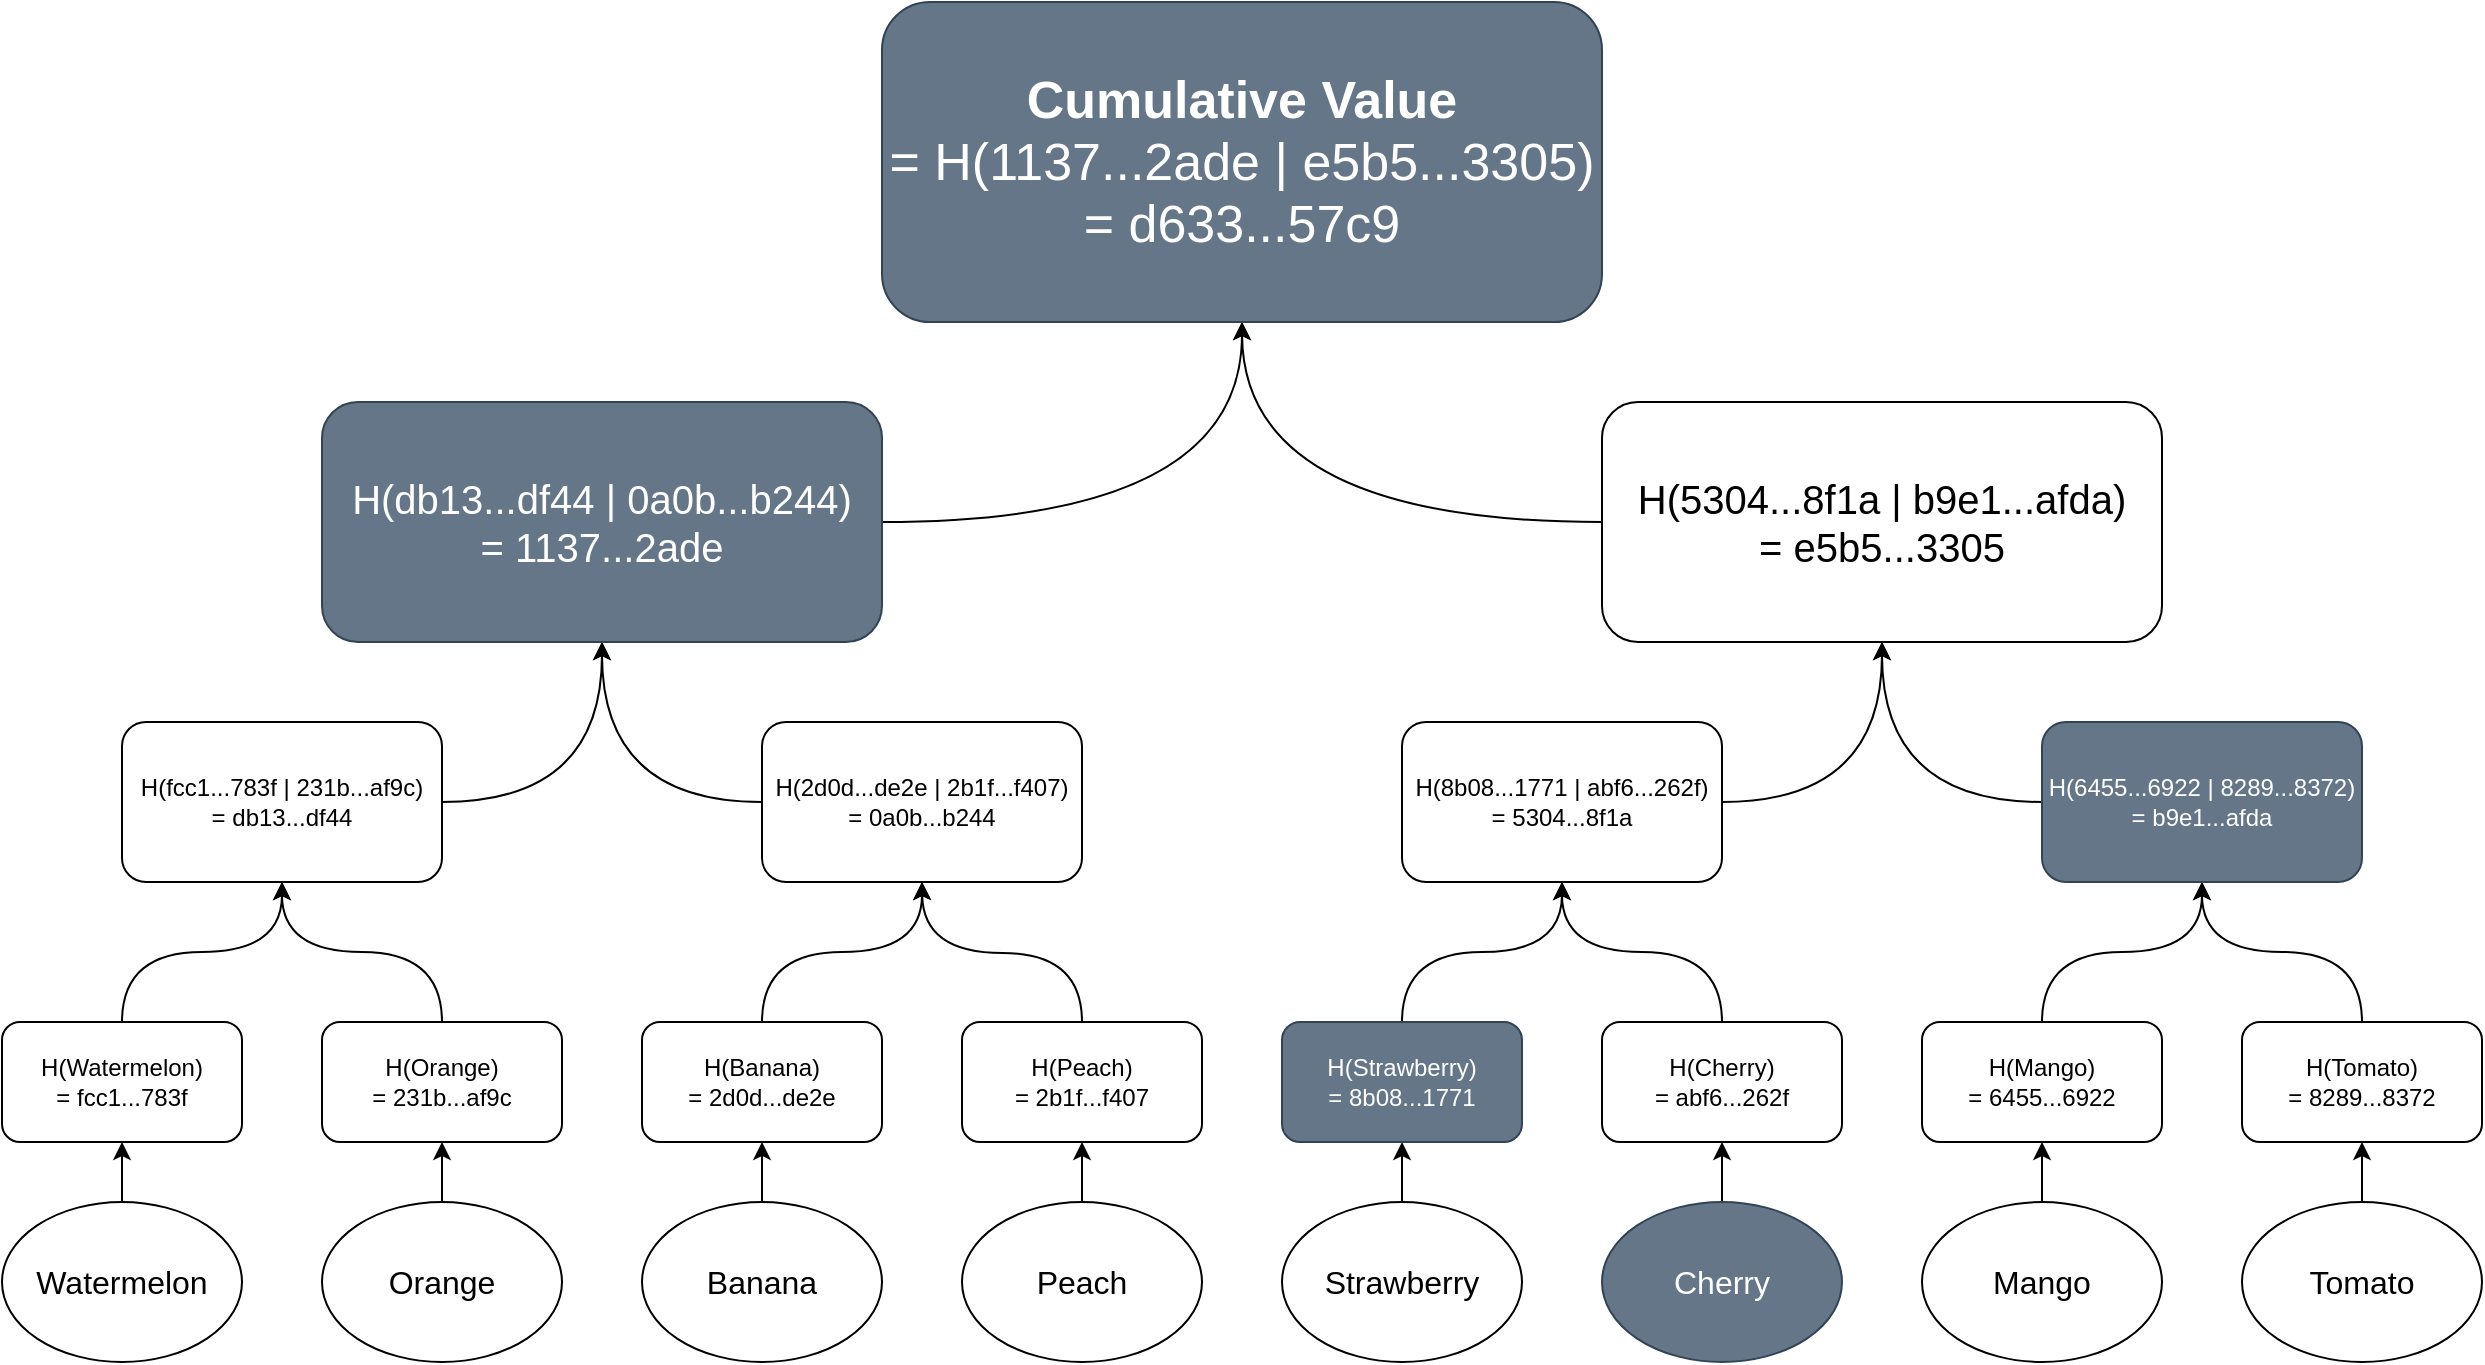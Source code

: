<mxfile version="22.1.18" type="device">
  <diagram name="Page-1" id="sUwmJzZ3jzr_y5XcY1Vn">
    <mxGraphModel dx="1749" dy="993" grid="1" gridSize="10" guides="1" tooltips="1" connect="1" arrows="1" fold="1" page="1" pageScale="1" pageWidth="1169" pageHeight="827" math="0" shadow="0">
      <root>
        <mxCell id="0" />
        <mxCell id="1" parent="0" />
        <mxCell id="LXMfGLyl2by3y6r1nZ-g-20" style="edgeStyle=orthogonalEdgeStyle;rounded=0;orthogonalLoop=1;jettySize=auto;html=1;exitX=0.5;exitY=0;exitDx=0;exitDy=0;entryX=0.5;entryY=1;entryDx=0;entryDy=0;" edge="1" parent="1" source="LXMfGLyl2by3y6r1nZ-g-2" target="LXMfGLyl2by3y6r1nZ-g-16">
          <mxGeometry relative="1" as="geometry" />
        </mxCell>
        <mxCell id="LXMfGLyl2by3y6r1nZ-g-2" value="Watermelon" style="ellipse;whiteSpace=wrap;html=1;fontSize=16;" vertex="1" parent="1">
          <mxGeometry x="40" y="640" width="120" height="80" as="geometry" />
        </mxCell>
        <mxCell id="LXMfGLyl2by3y6r1nZ-g-21" style="edgeStyle=orthogonalEdgeStyle;rounded=0;orthogonalLoop=1;jettySize=auto;html=1;exitX=0.5;exitY=0;exitDx=0;exitDy=0;entryX=0.5;entryY=1;entryDx=0;entryDy=0;" edge="1" parent="1" source="LXMfGLyl2by3y6r1nZ-g-3" target="LXMfGLyl2by3y6r1nZ-g-12">
          <mxGeometry relative="1" as="geometry" />
        </mxCell>
        <mxCell id="LXMfGLyl2by3y6r1nZ-g-3" value="Orange" style="ellipse;whiteSpace=wrap;html=1;fontSize=16;" vertex="1" parent="1">
          <mxGeometry x="200" y="640" width="120" height="80" as="geometry" />
        </mxCell>
        <mxCell id="LXMfGLyl2by3y6r1nZ-g-22" style="edgeStyle=orthogonalEdgeStyle;rounded=0;orthogonalLoop=1;jettySize=auto;html=1;exitX=0.5;exitY=0;exitDx=0;exitDy=0;entryX=0.5;entryY=1;entryDx=0;entryDy=0;" edge="1" parent="1" source="LXMfGLyl2by3y6r1nZ-g-4" target="LXMfGLyl2by3y6r1nZ-g-13">
          <mxGeometry relative="1" as="geometry" />
        </mxCell>
        <mxCell id="LXMfGLyl2by3y6r1nZ-g-4" value="Banana" style="ellipse;whiteSpace=wrap;html=1;fontSize=16;" vertex="1" parent="1">
          <mxGeometry x="360" y="640" width="120" height="80" as="geometry" />
        </mxCell>
        <mxCell id="LXMfGLyl2by3y6r1nZ-g-23" style="edgeStyle=orthogonalEdgeStyle;rounded=0;orthogonalLoop=1;jettySize=auto;html=1;exitX=0.5;exitY=0;exitDx=0;exitDy=0;entryX=0.5;entryY=1;entryDx=0;entryDy=0;" edge="1" parent="1" source="LXMfGLyl2by3y6r1nZ-g-5" target="LXMfGLyl2by3y6r1nZ-g-14">
          <mxGeometry relative="1" as="geometry" />
        </mxCell>
        <mxCell id="LXMfGLyl2by3y6r1nZ-g-5" value="Peach" style="ellipse;whiteSpace=wrap;html=1;fontSize=16;" vertex="1" parent="1">
          <mxGeometry x="520" y="640" width="120" height="80" as="geometry" />
        </mxCell>
        <mxCell id="LXMfGLyl2by3y6r1nZ-g-24" style="edgeStyle=orthogonalEdgeStyle;rounded=0;orthogonalLoop=1;jettySize=auto;html=1;exitX=0.5;exitY=0;exitDx=0;exitDy=0;entryX=0.5;entryY=1;entryDx=0;entryDy=0;" edge="1" parent="1" source="LXMfGLyl2by3y6r1nZ-g-6" target="LXMfGLyl2by3y6r1nZ-g-15">
          <mxGeometry relative="1" as="geometry" />
        </mxCell>
        <mxCell id="LXMfGLyl2by3y6r1nZ-g-6" value="Strawberry" style="ellipse;whiteSpace=wrap;html=1;fontSize=16;" vertex="1" parent="1">
          <mxGeometry x="680" y="640" width="120" height="80" as="geometry" />
        </mxCell>
        <mxCell id="LXMfGLyl2by3y6r1nZ-g-25" style="edgeStyle=orthogonalEdgeStyle;rounded=0;orthogonalLoop=1;jettySize=auto;html=1;exitX=0.5;exitY=0;exitDx=0;exitDy=0;entryX=0.5;entryY=1;entryDx=0;entryDy=0;" edge="1" parent="1" source="LXMfGLyl2by3y6r1nZ-g-7" target="LXMfGLyl2by3y6r1nZ-g-17">
          <mxGeometry relative="1" as="geometry" />
        </mxCell>
        <mxCell id="LXMfGLyl2by3y6r1nZ-g-7" value="Cherry" style="ellipse;whiteSpace=wrap;html=1;fontSize=16;fillColor=#647687;fontColor=#ffffff;strokeColor=#314354;" vertex="1" parent="1">
          <mxGeometry x="840" y="640" width="120" height="80" as="geometry" />
        </mxCell>
        <mxCell id="LXMfGLyl2by3y6r1nZ-g-26" style="edgeStyle=orthogonalEdgeStyle;rounded=0;orthogonalLoop=1;jettySize=auto;html=1;exitX=0.5;exitY=0;exitDx=0;exitDy=0;entryX=0.5;entryY=1;entryDx=0;entryDy=0;" edge="1" parent="1" source="LXMfGLyl2by3y6r1nZ-g-8" target="LXMfGLyl2by3y6r1nZ-g-18">
          <mxGeometry relative="1" as="geometry" />
        </mxCell>
        <mxCell id="LXMfGLyl2by3y6r1nZ-g-8" value="Mango" style="ellipse;whiteSpace=wrap;html=1;fontSize=16;" vertex="1" parent="1">
          <mxGeometry x="1000" y="640" width="120" height="80" as="geometry" />
        </mxCell>
        <mxCell id="LXMfGLyl2by3y6r1nZ-g-27" style="edgeStyle=orthogonalEdgeStyle;rounded=0;orthogonalLoop=1;jettySize=auto;html=1;exitX=0.5;exitY=0;exitDx=0;exitDy=0;entryX=0.5;entryY=1;entryDx=0;entryDy=0;" edge="1" parent="1" source="LXMfGLyl2by3y6r1nZ-g-9" target="LXMfGLyl2by3y6r1nZ-g-19">
          <mxGeometry relative="1" as="geometry" />
        </mxCell>
        <mxCell id="LXMfGLyl2by3y6r1nZ-g-9" value="Tomato" style="ellipse;whiteSpace=wrap;html=1;fontSize=16;" vertex="1" parent="1">
          <mxGeometry x="1160" y="640" width="120" height="80" as="geometry" />
        </mxCell>
        <mxCell id="LXMfGLyl2by3y6r1nZ-g-44" style="edgeStyle=orthogonalEdgeStyle;rounded=0;orthogonalLoop=1;jettySize=auto;html=1;exitX=0.5;exitY=0;exitDx=0;exitDy=0;entryX=0.5;entryY=1;entryDx=0;entryDy=0;curved=1;" edge="1" parent="1" source="LXMfGLyl2by3y6r1nZ-g-12" target="LXMfGLyl2by3y6r1nZ-g-28">
          <mxGeometry relative="1" as="geometry" />
        </mxCell>
        <mxCell id="LXMfGLyl2by3y6r1nZ-g-12" value="H(Orange) =&amp;nbsp;231b...af9c" style="rounded=1;whiteSpace=wrap;html=1;" vertex="1" parent="1">
          <mxGeometry x="200" y="550" width="120" height="60" as="geometry" />
        </mxCell>
        <mxCell id="LXMfGLyl2by3y6r1nZ-g-45" style="edgeStyle=orthogonalEdgeStyle;rounded=0;orthogonalLoop=1;jettySize=auto;html=1;exitX=0.5;exitY=0;exitDx=0;exitDy=0;entryX=0.5;entryY=1;entryDx=0;entryDy=0;curved=1;" edge="1" parent="1" source="LXMfGLyl2by3y6r1nZ-g-13" target="LXMfGLyl2by3y6r1nZ-g-29">
          <mxGeometry relative="1" as="geometry" />
        </mxCell>
        <mxCell id="LXMfGLyl2by3y6r1nZ-g-13" value="H(Banana) =&amp;nbsp;2d0d...de2e" style="rounded=1;whiteSpace=wrap;html=1;" vertex="1" parent="1">
          <mxGeometry x="360" y="550" width="120" height="60" as="geometry" />
        </mxCell>
        <mxCell id="LXMfGLyl2by3y6r1nZ-g-47" style="edgeStyle=orthogonalEdgeStyle;rounded=0;orthogonalLoop=1;jettySize=auto;html=1;exitX=0.5;exitY=0;exitDx=0;exitDy=0;curved=1;" edge="1" parent="1" source="LXMfGLyl2by3y6r1nZ-g-14">
          <mxGeometry relative="1" as="geometry">
            <mxPoint x="500" y="480" as="targetPoint" />
          </mxGeometry>
        </mxCell>
        <mxCell id="LXMfGLyl2by3y6r1nZ-g-14" value="H(Peach) =&amp;nbsp;2b1f...f407" style="rounded=1;whiteSpace=wrap;html=1;" vertex="1" parent="1">
          <mxGeometry x="520" y="550" width="120" height="60" as="geometry" />
        </mxCell>
        <mxCell id="LXMfGLyl2by3y6r1nZ-g-48" style="edgeStyle=orthogonalEdgeStyle;rounded=0;orthogonalLoop=1;jettySize=auto;html=1;exitX=0.5;exitY=0;exitDx=0;exitDy=0;entryX=0.5;entryY=1;entryDx=0;entryDy=0;curved=1;" edge="1" parent="1" source="LXMfGLyl2by3y6r1nZ-g-15" target="LXMfGLyl2by3y6r1nZ-g-30">
          <mxGeometry relative="1" as="geometry" />
        </mxCell>
        <mxCell id="LXMfGLyl2by3y6r1nZ-g-15" value="H(Strawberry) =&amp;nbsp;8b08...1771" style="rounded=1;whiteSpace=wrap;html=1;fillColor=#647687;fontColor=#ffffff;strokeColor=#314354;" vertex="1" parent="1">
          <mxGeometry x="680" y="550" width="120" height="60" as="geometry" />
        </mxCell>
        <mxCell id="LXMfGLyl2by3y6r1nZ-g-42" style="edgeStyle=orthogonalEdgeStyle;rounded=0;orthogonalLoop=1;jettySize=auto;html=1;exitX=0.5;exitY=0;exitDx=0;exitDy=0;entryX=0.5;entryY=1;entryDx=0;entryDy=0;curved=1;" edge="1" parent="1" source="LXMfGLyl2by3y6r1nZ-g-16" target="LXMfGLyl2by3y6r1nZ-g-28">
          <mxGeometry relative="1" as="geometry" />
        </mxCell>
        <mxCell id="LXMfGLyl2by3y6r1nZ-g-16" value="H(Watermelon) =&amp;nbsp;fcc1...783f" style="rounded=1;whiteSpace=wrap;html=1;" vertex="1" parent="1">
          <mxGeometry x="40" y="550" width="120" height="60" as="geometry" />
        </mxCell>
        <mxCell id="LXMfGLyl2by3y6r1nZ-g-49" style="edgeStyle=orthogonalEdgeStyle;rounded=0;orthogonalLoop=1;jettySize=auto;html=1;exitX=0.5;exitY=0;exitDx=0;exitDy=0;entryX=0.5;entryY=1;entryDx=0;entryDy=0;curved=1;" edge="1" parent="1" source="LXMfGLyl2by3y6r1nZ-g-17" target="LXMfGLyl2by3y6r1nZ-g-30">
          <mxGeometry relative="1" as="geometry" />
        </mxCell>
        <mxCell id="LXMfGLyl2by3y6r1nZ-g-17" value="H(Cherry) =&amp;nbsp;abf6...262f" style="rounded=1;whiteSpace=wrap;html=1;" vertex="1" parent="1">
          <mxGeometry x="840" y="550" width="120" height="60" as="geometry" />
        </mxCell>
        <mxCell id="LXMfGLyl2by3y6r1nZ-g-50" style="edgeStyle=orthogonalEdgeStyle;rounded=0;orthogonalLoop=1;jettySize=auto;html=1;exitX=0.5;exitY=0;exitDx=0;exitDy=0;entryX=0.5;entryY=1;entryDx=0;entryDy=0;curved=1;" edge="1" parent="1" source="LXMfGLyl2by3y6r1nZ-g-18" target="LXMfGLyl2by3y6r1nZ-g-31">
          <mxGeometry relative="1" as="geometry" />
        </mxCell>
        <mxCell id="LXMfGLyl2by3y6r1nZ-g-18" value="H(Mango) =&amp;nbsp;6455...6922" style="rounded=1;whiteSpace=wrap;html=1;" vertex="1" parent="1">
          <mxGeometry x="1000" y="550" width="120" height="60" as="geometry" />
        </mxCell>
        <mxCell id="LXMfGLyl2by3y6r1nZ-g-51" style="edgeStyle=orthogonalEdgeStyle;rounded=0;orthogonalLoop=1;jettySize=auto;html=1;exitX=0.5;exitY=0;exitDx=0;exitDy=0;entryX=0.5;entryY=1;entryDx=0;entryDy=0;curved=1;" edge="1" parent="1" source="LXMfGLyl2by3y6r1nZ-g-19" target="LXMfGLyl2by3y6r1nZ-g-31">
          <mxGeometry relative="1" as="geometry" />
        </mxCell>
        <mxCell id="LXMfGLyl2by3y6r1nZ-g-19" value="H(Tomato) =&amp;nbsp;8289...8372" style="rounded=1;whiteSpace=wrap;html=1;" vertex="1" parent="1">
          <mxGeometry x="1160" y="550" width="120" height="60" as="geometry" />
        </mxCell>
        <mxCell id="LXMfGLyl2by3y6r1nZ-g-52" style="edgeStyle=orthogonalEdgeStyle;rounded=0;orthogonalLoop=1;jettySize=auto;html=1;exitX=1;exitY=0.5;exitDx=0;exitDy=0;entryX=0.5;entryY=1;entryDx=0;entryDy=0;curved=1;" edge="1" parent="1" source="LXMfGLyl2by3y6r1nZ-g-28" target="LXMfGLyl2by3y6r1nZ-g-34">
          <mxGeometry relative="1" as="geometry" />
        </mxCell>
        <mxCell id="LXMfGLyl2by3y6r1nZ-g-28" value="H(fcc1...783f | 231b...af9c) =&amp;nbsp;db13...df44" style="rounded=1;whiteSpace=wrap;html=1;" vertex="1" parent="1">
          <mxGeometry x="100" y="400" width="160" height="80" as="geometry" />
        </mxCell>
        <mxCell id="LXMfGLyl2by3y6r1nZ-g-53" style="edgeStyle=orthogonalEdgeStyle;rounded=0;orthogonalLoop=1;jettySize=auto;html=1;exitX=0;exitY=0.5;exitDx=0;exitDy=0;entryX=0.5;entryY=1;entryDx=0;entryDy=0;curved=1;" edge="1" parent="1" source="LXMfGLyl2by3y6r1nZ-g-29" target="LXMfGLyl2by3y6r1nZ-g-34">
          <mxGeometry relative="1" as="geometry" />
        </mxCell>
        <mxCell id="LXMfGLyl2by3y6r1nZ-g-29" value="H(2d0d...de2e | 2b1f...f407) =&amp;nbsp;0a0b...b244" style="rounded=1;whiteSpace=wrap;html=1;" vertex="1" parent="1">
          <mxGeometry x="420" y="400" width="160" height="80" as="geometry" />
        </mxCell>
        <mxCell id="LXMfGLyl2by3y6r1nZ-g-55" style="edgeStyle=orthogonalEdgeStyle;rounded=0;orthogonalLoop=1;jettySize=auto;html=1;exitX=1;exitY=0.5;exitDx=0;exitDy=0;entryX=0.5;entryY=1;entryDx=0;entryDy=0;curved=1;" edge="1" parent="1" source="LXMfGLyl2by3y6r1nZ-g-30" target="LXMfGLyl2by3y6r1nZ-g-35">
          <mxGeometry relative="1" as="geometry" />
        </mxCell>
        <mxCell id="LXMfGLyl2by3y6r1nZ-g-30" value="H(8b08...1771 | abf6...262f) =&amp;nbsp;5304...8f1a" style="rounded=1;whiteSpace=wrap;html=1;" vertex="1" parent="1">
          <mxGeometry x="740" y="400" width="160" height="80" as="geometry" />
        </mxCell>
        <mxCell id="LXMfGLyl2by3y6r1nZ-g-56" style="edgeStyle=orthogonalEdgeStyle;rounded=0;orthogonalLoop=1;jettySize=auto;html=1;exitX=0;exitY=0.5;exitDx=0;exitDy=0;entryX=0.5;entryY=1;entryDx=0;entryDy=0;curved=1;" edge="1" parent="1" source="LXMfGLyl2by3y6r1nZ-g-31" target="LXMfGLyl2by3y6r1nZ-g-35">
          <mxGeometry relative="1" as="geometry" />
        </mxCell>
        <mxCell id="LXMfGLyl2by3y6r1nZ-g-31" value="H(6455...6922 | 8289...8372) =&amp;nbsp;b9e1...afda" style="rounded=1;whiteSpace=wrap;html=1;fillColor=#647687;fontColor=#ffffff;strokeColor=#314354;" vertex="1" parent="1">
          <mxGeometry x="1060" y="400" width="160" height="80" as="geometry" />
        </mxCell>
        <mxCell id="LXMfGLyl2by3y6r1nZ-g-40" style="edgeStyle=orthogonalEdgeStyle;rounded=0;orthogonalLoop=1;jettySize=auto;html=1;exitX=1;exitY=0.5;exitDx=0;exitDy=0;entryX=0.5;entryY=1;entryDx=0;entryDy=0;curved=1;" edge="1" parent="1" source="LXMfGLyl2by3y6r1nZ-g-34" target="LXMfGLyl2by3y6r1nZ-g-36">
          <mxGeometry relative="1" as="geometry" />
        </mxCell>
        <mxCell id="LXMfGLyl2by3y6r1nZ-g-34" value="H(db13...df44&amp;nbsp;| 0a0b...b244) =&amp;nbsp;1137...2ade" style="rounded=1;whiteSpace=wrap;html=1;fontSize=20;fillColor=#647687;fontColor=#ffffff;strokeColor=#314354;" vertex="1" parent="1">
          <mxGeometry x="200" y="240" width="280" height="120" as="geometry" />
        </mxCell>
        <mxCell id="LXMfGLyl2by3y6r1nZ-g-41" style="edgeStyle=orthogonalEdgeStyle;rounded=0;orthogonalLoop=1;jettySize=auto;html=1;exitX=0;exitY=0.5;exitDx=0;exitDy=0;curved=1;" edge="1" parent="1" source="LXMfGLyl2by3y6r1nZ-g-35">
          <mxGeometry relative="1" as="geometry">
            <mxPoint x="660" y="200" as="targetPoint" />
          </mxGeometry>
        </mxCell>
        <mxCell id="LXMfGLyl2by3y6r1nZ-g-35" value="H(5304...8f1a&amp;nbsp;| b9e1...afda) &lt;br style=&quot;font-size: 20px;&quot;&gt;=&amp;nbsp;e5b5...3305" style="rounded=1;whiteSpace=wrap;html=1;fontSize=20;" vertex="1" parent="1">
          <mxGeometry x="840" y="240" width="280" height="120" as="geometry" />
        </mxCell>
        <mxCell id="LXMfGLyl2by3y6r1nZ-g-36" value="&lt;font style=&quot;font-size: 26px;&quot;&gt;&lt;b&gt;Cumulative Value &lt;/b&gt;&lt;br&gt;= H(1137...2ade |&amp;nbsp;e5b5...3305) &lt;br&gt;=&amp;nbsp;d633...57c9&lt;/font&gt;" style="rounded=1;whiteSpace=wrap;html=1;fillColor=#647687;fontColor=#ffffff;strokeColor=#314354;" vertex="1" parent="1">
          <mxGeometry x="480" y="40" width="360" height="160" as="geometry" />
        </mxCell>
      </root>
    </mxGraphModel>
  </diagram>
</mxfile>
